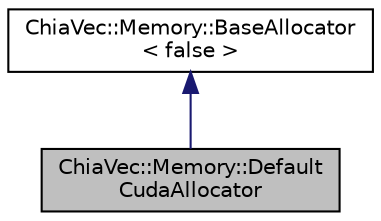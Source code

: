 digraph "ChiaVec::Memory::DefaultCudaAllocator"
{
 // LATEX_PDF_SIZE
  edge [fontname="Helvetica",fontsize="10",labelfontname="Helvetica",labelfontsize="10"];
  node [fontname="Helvetica",fontsize="10",shape=record];
  Node1 [label="ChiaVec::Memory::Default\lCudaAllocator",height=0.2,width=0.4,color="black", fillcolor="grey75", style="filled", fontcolor="black",tooltip="Default memory allocator that allocates memory on the device (GPU)."];
  Node2 -> Node1 [dir="back",color="midnightblue",fontsize="10",style="solid",fontname="Helvetica"];
  Node2 [label="ChiaVec::Memory::BaseAllocator\l\< false \>",height=0.2,width=0.4,color="black", fillcolor="white", style="filled",URL="$structChiaVec_1_1Memory_1_1BaseAllocator.html",tooltip=" "];
}
